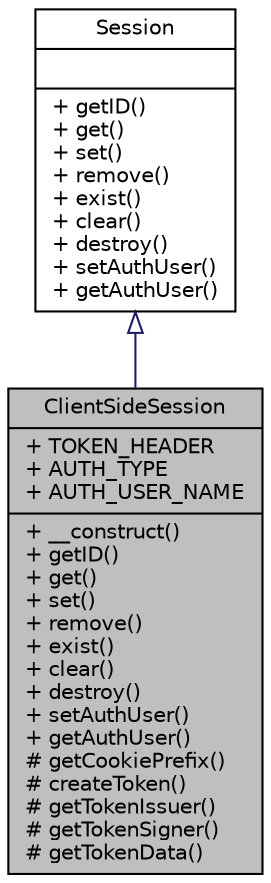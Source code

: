 digraph "ClientSideSession"
{
  edge [fontname="Helvetica",fontsize="10",labelfontname="Helvetica",labelfontsize="10"];
  node [fontname="Helvetica",fontsize="10",shape=record];
  Node0 [label="{ClientSideSession\n|+ TOKEN_HEADER\l+ AUTH_TYPE\l+ AUTH_USER_NAME\l|+ __construct()\l+ getID()\l+ get()\l+ set()\l+ remove()\l+ exist()\l+ clear()\l+ destroy()\l+ setAuthUser()\l+ getAuthUser()\l# getCookiePrefix()\l# createToken()\l# getTokenIssuer()\l# getTokenSigner()\l# getTokenData()\l}",height=0.2,width=0.4,color="black", fillcolor="grey75", style="filled", fontcolor="black"];
  Node1 -> Node0 [dir="back",color="midnightblue",fontsize="10",style="solid",arrowtail="onormal",fontname="Helvetica"];
  Node1 [label="{Session\n||+ getID()\l+ get()\l+ set()\l+ remove()\l+ exist()\l+ clear()\l+ destroy()\l+ setAuthUser()\l+ getAuthUser()\l}",height=0.2,width=0.4,color="black", fillcolor="white", style="filled",URL="$interfacewcmf_1_1lib_1_1core_1_1_session.html",tooltip="Session is the interface for session implementations and defines access to session variables..."];
}
